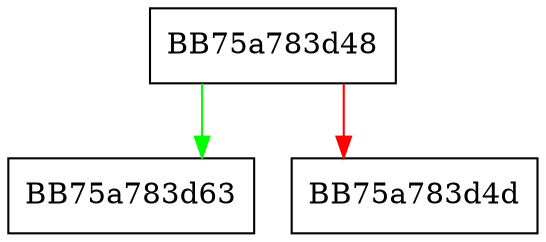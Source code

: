 digraph operator_new {
  node [shape="box"];
  graph [splines=ortho];
  BB75a783d48 -> BB75a783d63 [color="green"];
  BB75a783d48 -> BB75a783d4d [color="red"];
}